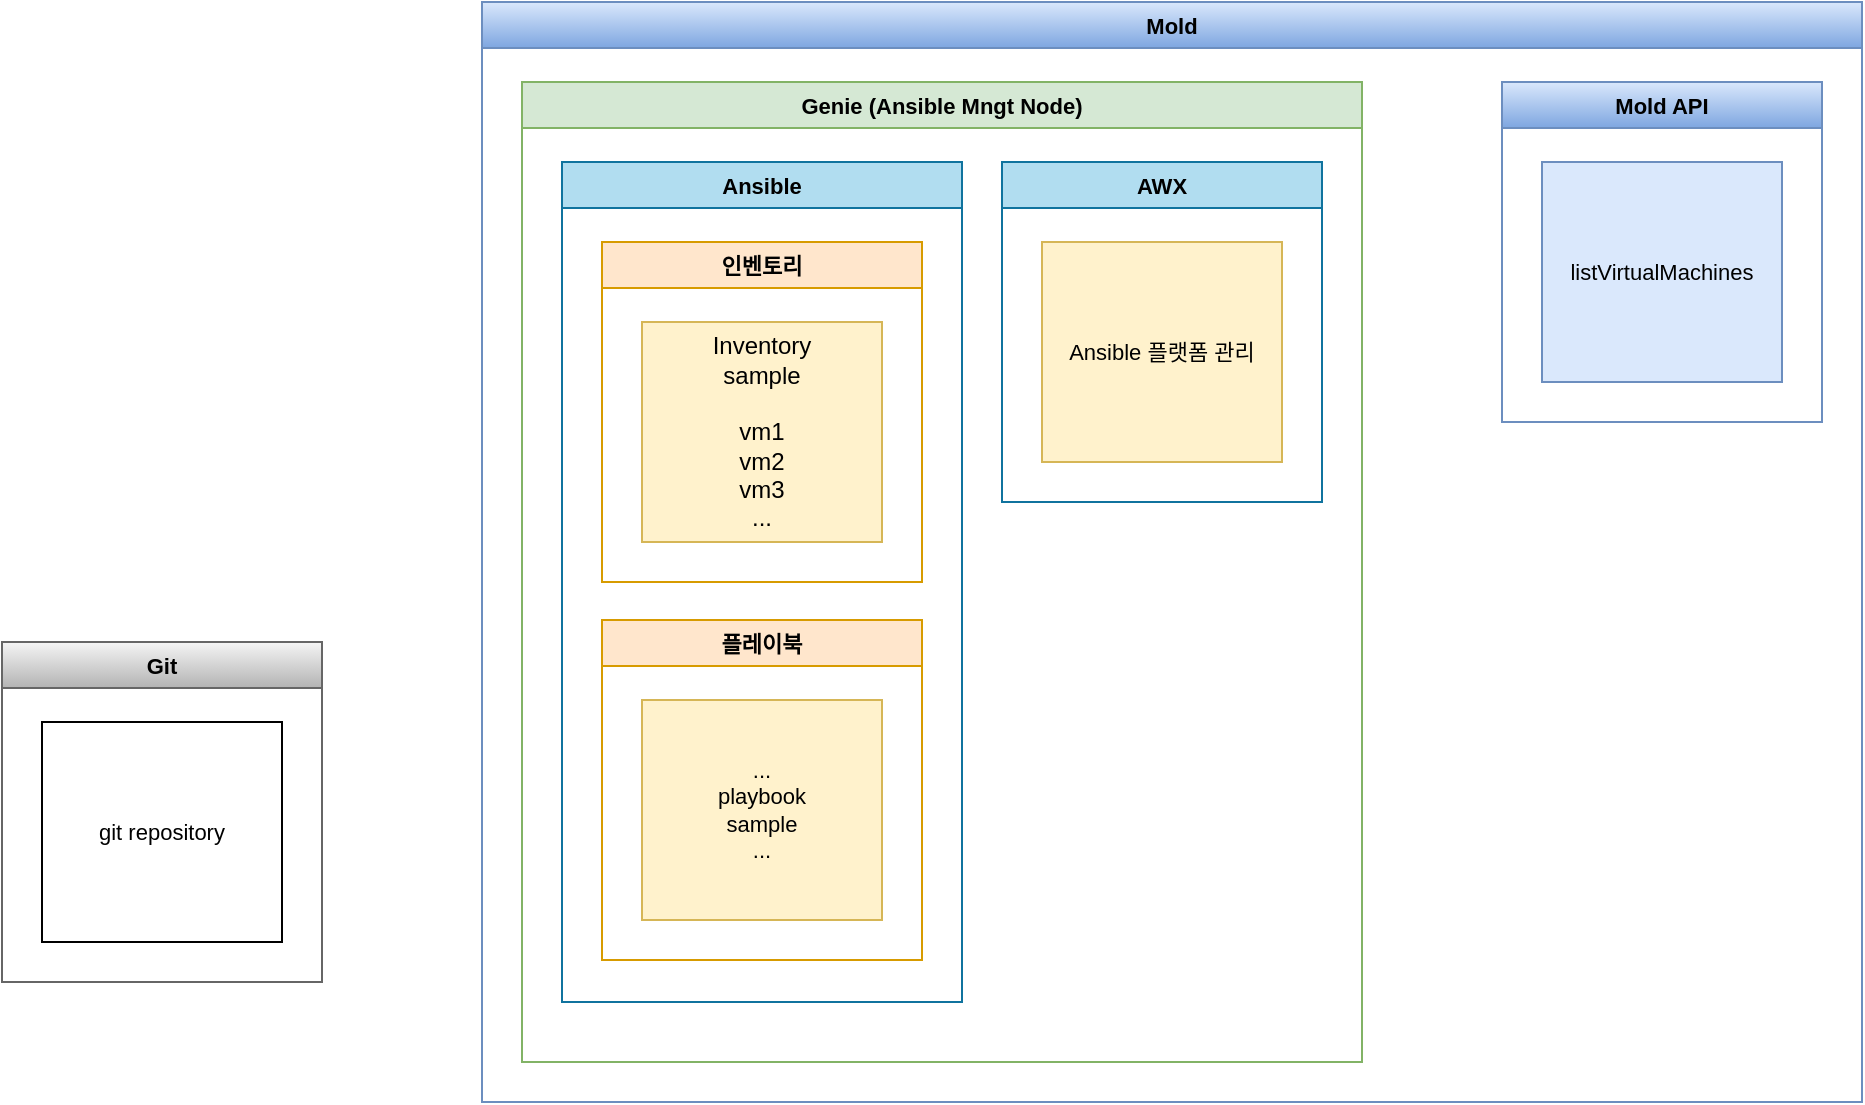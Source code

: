 <mxfile version="16.4.5" type="github">
  <diagram id="2bAznApdGgNUuWqxyC43" name="페이지-1">
    <mxGraphModel dx="979" dy="668" grid="1" gridSize="10" guides="1" tooltips="1" connect="1" arrows="1" fold="1" page="1" pageScale="1" pageWidth="1169" pageHeight="827" math="0" shadow="0">
      <root>
        <mxCell id="0" />
        <mxCell id="1" parent="0" />
        <mxCell id="uKwqtShbSjY22pOxoT1e-37" value="Mold" style="swimlane;fontSize=11;fillColor=#dae8fc;strokeColor=#6c8ebf;gradientColor=#7ea6e0;" vertex="1" parent="1">
          <mxGeometry x="280" y="80" width="690" height="550" as="geometry" />
        </mxCell>
        <mxCell id="uKwqtShbSjY22pOxoT1e-43" value="Genie (Ansible Mngt Node)" style="swimlane;fontSize=11;fillColor=#d5e8d4;strokeColor=#82b366;" vertex="1" parent="uKwqtShbSjY22pOxoT1e-37">
          <mxGeometry x="20" y="40" width="420" height="490" as="geometry" />
        </mxCell>
        <mxCell id="uKwqtShbSjY22pOxoT1e-41" value="AWX" style="swimlane;fontSize=11;fillColor=#b1ddf0;strokeColor=#10739e;" vertex="1" parent="uKwqtShbSjY22pOxoT1e-43">
          <mxGeometry x="240" y="40" width="160" height="170" as="geometry" />
        </mxCell>
        <mxCell id="uKwqtShbSjY22pOxoT1e-42" value="&lt;div style=&quot;font-size: 11px&quot;&gt;Ansible 플랫폼 관리&lt;/div&gt;" style="rounded=0;whiteSpace=wrap;html=1;fillColor=#fff2cc;strokeColor=#d6b656;" vertex="1" parent="uKwqtShbSjY22pOxoT1e-41">
          <mxGeometry x="20" y="40" width="120" height="110" as="geometry" />
        </mxCell>
        <mxCell id="uKwqtShbSjY22pOxoT1e-52" value="Ansible" style="swimlane;fontSize=11;fillColor=#b1ddf0;strokeColor=#10739e;" vertex="1" parent="uKwqtShbSjY22pOxoT1e-43">
          <mxGeometry x="20" y="40" width="200" height="420" as="geometry" />
        </mxCell>
        <mxCell id="uKwqtShbSjY22pOxoT1e-27" value="인벤토리" style="swimlane;fontSize=11;fillColor=#ffe6cc;strokeColor=#d79b00;" vertex="1" parent="uKwqtShbSjY22pOxoT1e-52">
          <mxGeometry x="20" y="40" width="160" height="170" as="geometry" />
        </mxCell>
        <mxCell id="uKwqtShbSjY22pOxoT1e-31" value="Inventory&lt;br&gt;sample&lt;br&gt;&lt;br&gt;vm1&lt;br&gt;vm2&lt;br&gt;vm3&lt;br&gt;..." style="rounded=0;whiteSpace=wrap;html=1;fillColor=#fff2cc;strokeColor=#d6b656;" vertex="1" parent="uKwqtShbSjY22pOxoT1e-27">
          <mxGeometry x="20" y="40" width="120" height="110" as="geometry" />
        </mxCell>
        <mxCell id="uKwqtShbSjY22pOxoT1e-39" value="플레이북" style="swimlane;fontSize=11;fillColor=#ffe6cc;strokeColor=#d79b00;" vertex="1" parent="uKwqtShbSjY22pOxoT1e-52">
          <mxGeometry x="20" y="229" width="160" height="170" as="geometry" />
        </mxCell>
        <mxCell id="uKwqtShbSjY22pOxoT1e-40" value="&lt;div style=&quot;font-size: 11px&quot;&gt;...&lt;/div&gt;&lt;div style=&quot;font-size: 11px&quot;&gt;playbook&lt;/div&gt;&lt;div style=&quot;font-size: 11px&quot;&gt;sample&lt;/div&gt;&lt;div style=&quot;font-size: 11px&quot;&gt;...&lt;/div&gt;" style="rounded=0;whiteSpace=wrap;html=1;fillColor=#fff2cc;strokeColor=#d6b656;" vertex="1" parent="uKwqtShbSjY22pOxoT1e-39">
          <mxGeometry x="20" y="40" width="120" height="110" as="geometry" />
        </mxCell>
        <mxCell id="uKwqtShbSjY22pOxoT1e-47" value="Mold API" style="swimlane;fontSize=11;fillColor=#dae8fc;strokeColor=#6c8ebf;gradientColor=#7ea6e0;" vertex="1" parent="uKwqtShbSjY22pOxoT1e-37">
          <mxGeometry x="510" y="40" width="160" height="170" as="geometry" />
        </mxCell>
        <mxCell id="uKwqtShbSjY22pOxoT1e-48" value="&lt;div&gt;&lt;span style=&quot;font-size: 11px&quot;&gt;listVirtualMachines&lt;/span&gt;&lt;br&gt;&lt;/div&gt;" style="rounded=0;whiteSpace=wrap;html=1;fillColor=#dae8fc;strokeColor=#6c8ebf;" vertex="1" parent="uKwqtShbSjY22pOxoT1e-47">
          <mxGeometry x="20" y="40" width="120" height="110" as="geometry" />
        </mxCell>
        <mxCell id="uKwqtShbSjY22pOxoT1e-57" value="Git" style="swimlane;fontSize=11;fillColor=#f5f5f5;strokeColor=#666666;gradientColor=#b3b3b3;" vertex="1" parent="1">
          <mxGeometry x="40" y="400" width="160" height="170" as="geometry" />
        </mxCell>
        <mxCell id="uKwqtShbSjY22pOxoT1e-58" value="&lt;div style=&quot;font-size: 11px&quot;&gt;git repository&lt;/div&gt;" style="rounded=0;whiteSpace=wrap;html=1;" vertex="1" parent="uKwqtShbSjY22pOxoT1e-57">
          <mxGeometry x="20" y="40" width="120" height="110" as="geometry" />
        </mxCell>
      </root>
    </mxGraphModel>
  </diagram>
</mxfile>
